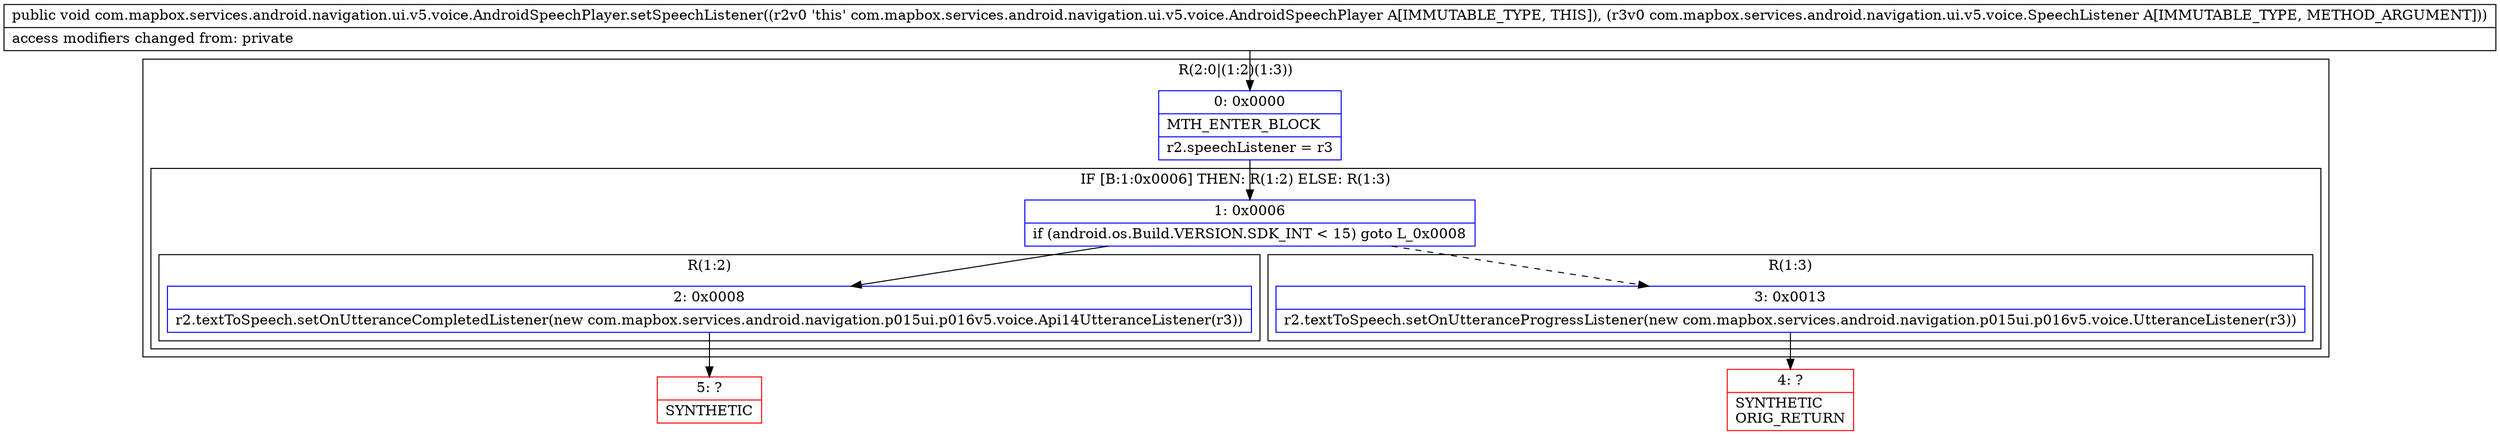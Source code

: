 digraph "CFG forcom.mapbox.services.android.navigation.ui.v5.voice.AndroidSpeechPlayer.setSpeechListener(Lcom\/mapbox\/services\/android\/navigation\/ui\/v5\/voice\/SpeechListener;)V" {
subgraph cluster_Region_1297173941 {
label = "R(2:0|(1:2)(1:3))";
node [shape=record,color=blue];
Node_0 [shape=record,label="{0\:\ 0x0000|MTH_ENTER_BLOCK\l|r2.speechListener = r3\l}"];
subgraph cluster_IfRegion_2028927000 {
label = "IF [B:1:0x0006] THEN: R(1:2) ELSE: R(1:3)";
node [shape=record,color=blue];
Node_1 [shape=record,label="{1\:\ 0x0006|if (android.os.Build.VERSION.SDK_INT \< 15) goto L_0x0008\l}"];
subgraph cluster_Region_193677853 {
label = "R(1:2)";
node [shape=record,color=blue];
Node_2 [shape=record,label="{2\:\ 0x0008|r2.textToSpeech.setOnUtteranceCompletedListener(new com.mapbox.services.android.navigation.p015ui.p016v5.voice.Api14UtteranceListener(r3))\l}"];
}
subgraph cluster_Region_1711421285 {
label = "R(1:3)";
node [shape=record,color=blue];
Node_3 [shape=record,label="{3\:\ 0x0013|r2.textToSpeech.setOnUtteranceProgressListener(new com.mapbox.services.android.navigation.p015ui.p016v5.voice.UtteranceListener(r3))\l}"];
}
}
}
Node_4 [shape=record,color=red,label="{4\:\ ?|SYNTHETIC\lORIG_RETURN\l}"];
Node_5 [shape=record,color=red,label="{5\:\ ?|SYNTHETIC\l}"];
MethodNode[shape=record,label="{public void com.mapbox.services.android.navigation.ui.v5.voice.AndroidSpeechPlayer.setSpeechListener((r2v0 'this' com.mapbox.services.android.navigation.ui.v5.voice.AndroidSpeechPlayer A[IMMUTABLE_TYPE, THIS]), (r3v0 com.mapbox.services.android.navigation.ui.v5.voice.SpeechListener A[IMMUTABLE_TYPE, METHOD_ARGUMENT]))  | access modifiers changed from: private\l}"];
MethodNode -> Node_0;
Node_0 -> Node_1;
Node_1 -> Node_2;
Node_1 -> Node_3[style=dashed];
Node_2 -> Node_5;
Node_3 -> Node_4;
}

